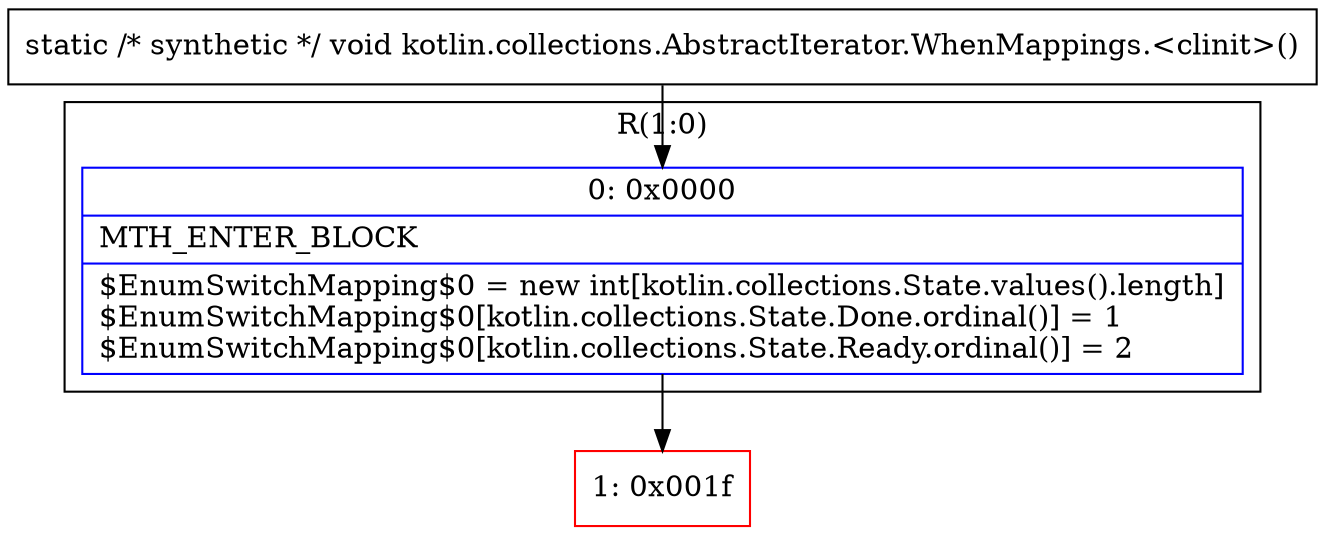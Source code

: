 digraph "CFG forkotlin.collections.AbstractIterator.WhenMappings.\<clinit\>()V" {
subgraph cluster_Region_1659325047 {
label = "R(1:0)";
node [shape=record,color=blue];
Node_0 [shape=record,label="{0\:\ 0x0000|MTH_ENTER_BLOCK\l|$EnumSwitchMapping$0 = new int[kotlin.collections.State.values().length]\l$EnumSwitchMapping$0[kotlin.collections.State.Done.ordinal()] = 1\l$EnumSwitchMapping$0[kotlin.collections.State.Ready.ordinal()] = 2\l}"];
}
Node_1 [shape=record,color=red,label="{1\:\ 0x001f}"];
MethodNode[shape=record,label="{static \/* synthetic *\/ void kotlin.collections.AbstractIterator.WhenMappings.\<clinit\>() }"];
MethodNode -> Node_0;
Node_0 -> Node_1;
}

